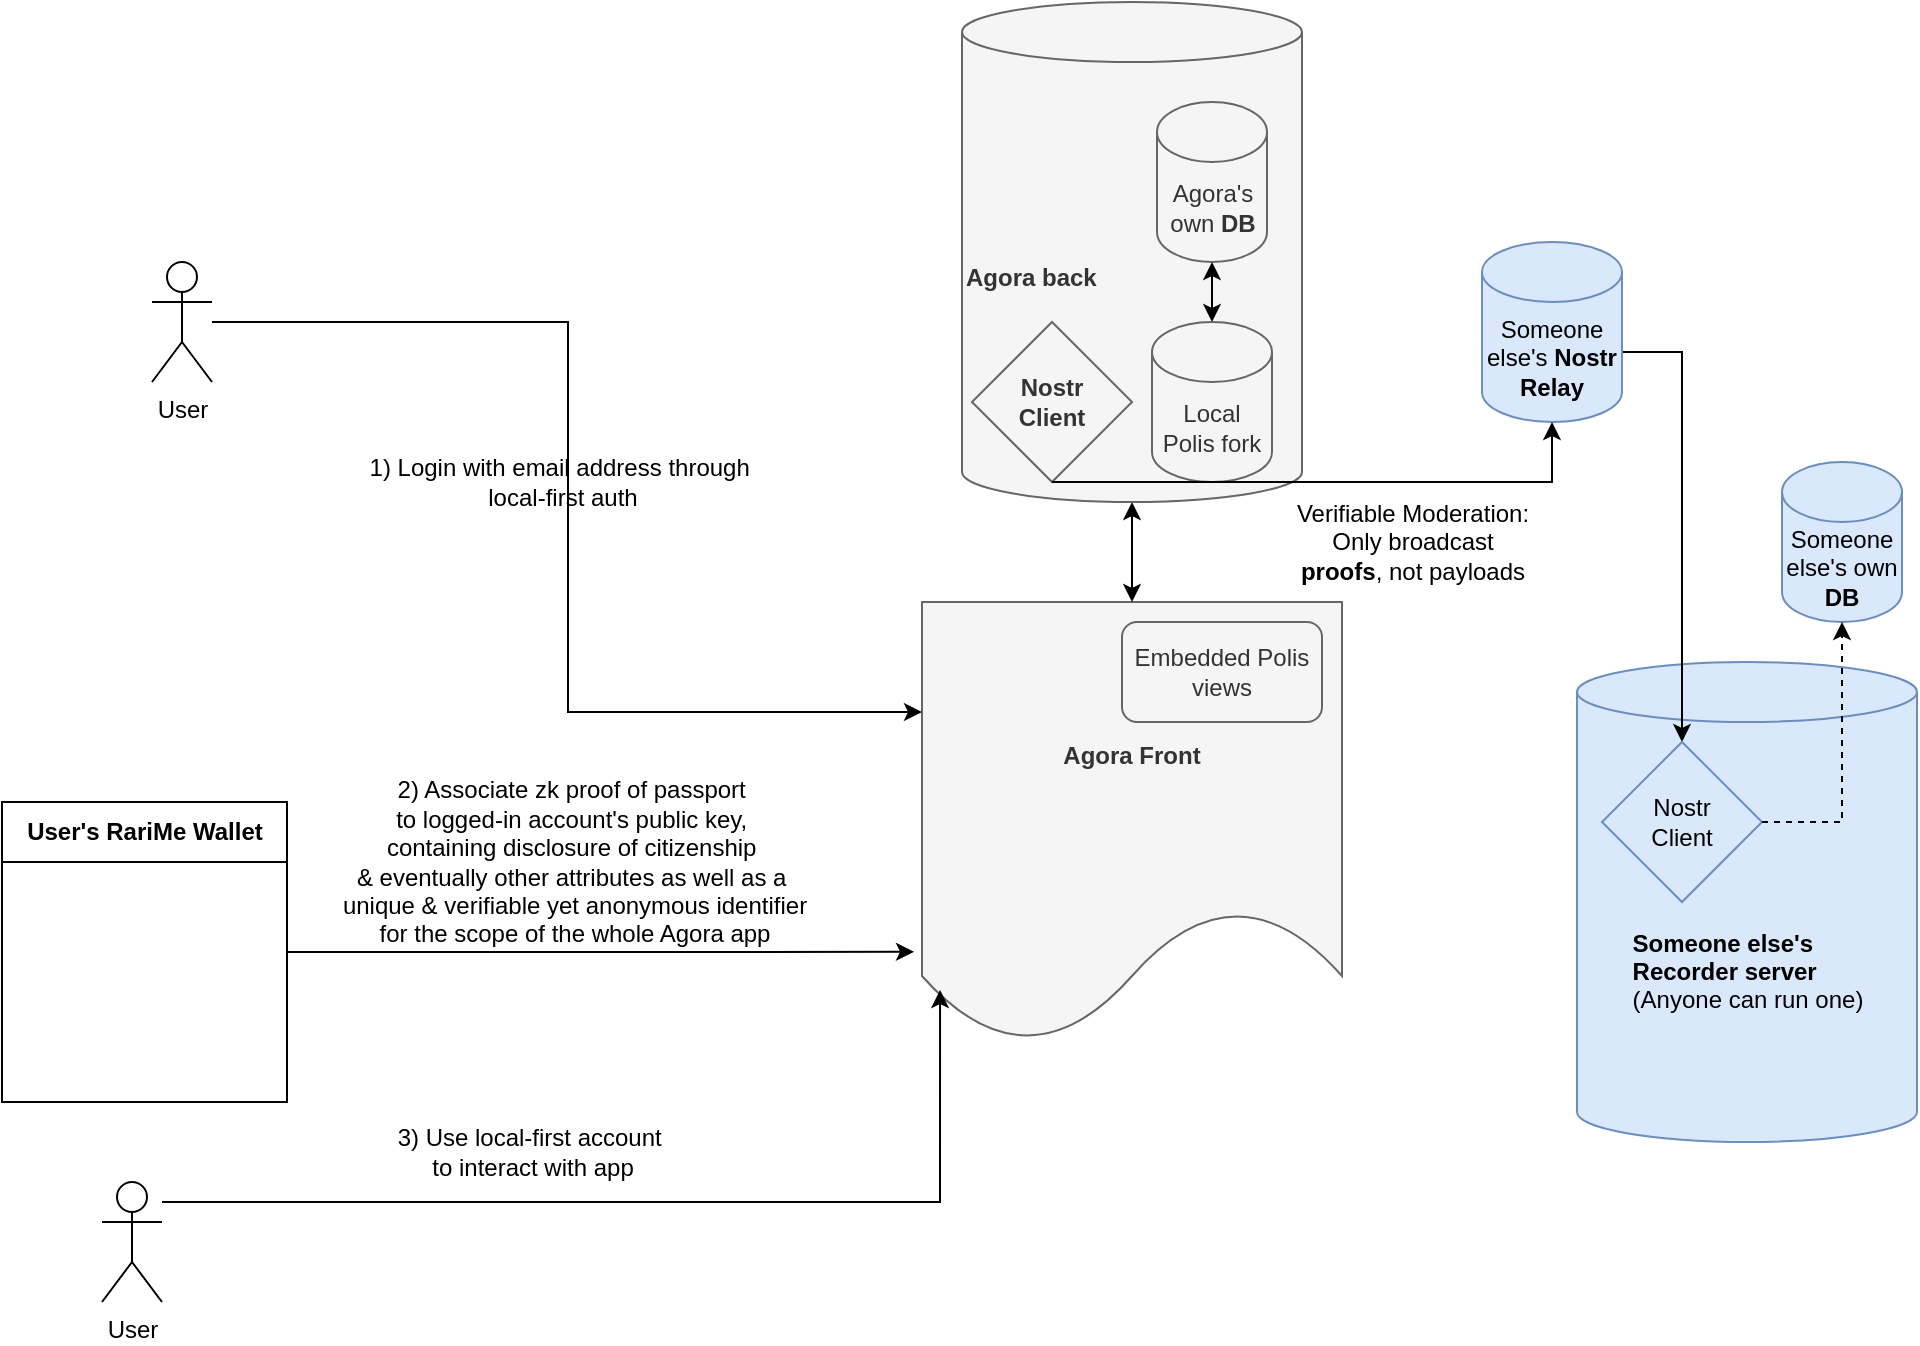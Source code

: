 <mxfile version="24.7.5">
  <diagram name="Page-1" id="MLwT90gkbU0gql-JxhM4">
    <mxGraphModel dx="1434" dy="822" grid="1" gridSize="10" guides="1" tooltips="1" connect="1" arrows="1" fold="1" page="1" pageScale="1" pageWidth="850" pageHeight="1100" math="0" shadow="0">
      <root>
        <mxCell id="0" />
        <mxCell id="1" parent="0" />
        <mxCell id="nIAZ2dd3incH0YXqtL2k-1" value="&lt;div&gt;&lt;br&gt;&lt;/div&gt;&lt;div&gt;&lt;br&gt;&lt;/div&gt;&lt;div&gt;&lt;br&gt;&lt;/div&gt;&lt;div style=&quot;text-align: left;&quot;&gt;&lt;span style=&quot;background-color: initial;&quot;&gt;&lt;b&gt;Someone else&#39;s&amp;nbsp;&lt;/b&gt;&lt;/span&gt;&lt;/div&gt;&lt;div style=&quot;text-align: left;&quot;&gt;&lt;span style=&quot;background-color: initial;&quot;&gt;&lt;b&gt;Recorder server&lt;/b&gt;&lt;/span&gt;&lt;/div&gt;&lt;div style=&quot;text-align: left;&quot;&gt;&lt;span style=&quot;background-color: initial;&quot;&gt;(Anyone can run one)&lt;/span&gt;&lt;/div&gt;" style="shape=cylinder3;whiteSpace=wrap;html=1;boundedLbl=1;backgroundOutline=1;size=15;fillColor=#dae8fc;strokeColor=#6c8ebf;" parent="1" vertex="1">
          <mxGeometry x="817.5" y="1160" width="170" height="240" as="geometry" />
        </mxCell>
        <mxCell id="nIAZ2dd3incH0YXqtL2k-3" value="&lt;div style=&quot;text-align: justify;&quot;&gt;&lt;span style=&quot;background-color: initial;&quot;&gt;Agora Front&lt;/span&gt;&lt;/div&gt;" style="shape=document;whiteSpace=wrap;html=1;boundedLbl=1;fontStyle=1;fillColor=#f5f5f5;fontColor=#333333;strokeColor=#666666;" parent="1" vertex="1">
          <mxGeometry x="490" y="1130" width="210" height="220" as="geometry" />
        </mxCell>
        <mxCell id="nIAZ2dd3incH0YXqtL2k-34" style="edgeStyle=orthogonalEdgeStyle;rounded=0;orthogonalLoop=1;jettySize=auto;html=1;entryX=0.5;entryY=0;entryDx=0;entryDy=0;exitX=1;exitY=0.5;exitDx=0;exitDy=0;exitPerimeter=0;" parent="1" source="nIAZ2dd3incH0YXqtL2k-35" target="nIAZ2dd3incH0YXqtL2k-54" edge="1">
          <mxGeometry relative="1" as="geometry">
            <mxPoint x="717.5" y="1305" as="sourcePoint" />
            <Array as="points">
              <mxPoint x="870" y="1005" />
            </Array>
          </mxGeometry>
        </mxCell>
        <mxCell id="nIAZ2dd3incH0YXqtL2k-35" value="Someone else&#39;s &lt;b&gt;Nostr Relay&lt;/b&gt;" style="shape=cylinder3;whiteSpace=wrap;html=1;boundedLbl=1;backgroundOutline=1;size=15;fillColor=#dae8fc;strokeColor=#6c8ebf;" parent="1" vertex="1">
          <mxGeometry x="770" y="950" width="70" height="90" as="geometry" />
        </mxCell>
        <mxCell id="nIAZ2dd3incH0YXqtL2k-43" style="edgeStyle=orthogonalEdgeStyle;rounded=0;orthogonalLoop=1;jettySize=auto;html=1;startArrow=classic;startFill=1;" parent="1" source="nIAZ2dd3incH0YXqtL2k-44" target="nIAZ2dd3incH0YXqtL2k-3" edge="1">
          <mxGeometry relative="1" as="geometry" />
        </mxCell>
        <mxCell id="nIAZ2dd3incH0YXqtL2k-44" value="&lt;b&gt;Agora back&lt;/b&gt;" style="shape=cylinder3;whiteSpace=wrap;html=1;boundedLbl=1;backgroundOutline=1;size=15;fillColor=#f5f5f5;fontColor=#333333;strokeColor=#666666;align=left;" parent="1" vertex="1">
          <mxGeometry x="510" y="830" width="170" height="250" as="geometry" />
        </mxCell>
        <mxCell id="nIAZ2dd3incH0YXqtL2k-51" style="edgeStyle=orthogonalEdgeStyle;rounded=0;orthogonalLoop=1;jettySize=auto;html=1;startArrow=classic;startFill=1;entryX=0.5;entryY=0;entryDx=0;entryDy=0;entryPerimeter=0;" parent="1" source="nIAZ2dd3incH0YXqtL2k-52" target="nIAZ2dd3incH0YXqtL2k-71" edge="1">
          <mxGeometry relative="1" as="geometry">
            <mxPoint x="660" y="1045" as="targetPoint" />
          </mxGeometry>
        </mxCell>
        <mxCell id="nIAZ2dd3incH0YXqtL2k-52" value="Agora&#39;s own &lt;b&gt;DB&lt;/b&gt;" style="shape=cylinder3;whiteSpace=wrap;html=1;boundedLbl=1;backgroundOutline=1;size=15;fillColor=#f5f5f5;fontColor=#333333;strokeColor=#666666;" parent="1" vertex="1">
          <mxGeometry x="607.5" y="880" width="55" height="80" as="geometry" />
        </mxCell>
        <mxCell id="nIAZ2dd3incH0YXqtL2k-54" value="Nostr&lt;div&gt;Client&lt;/div&gt;" style="rhombus;whiteSpace=wrap;html=1;fillColor=#dae8fc;strokeColor=#6c8ebf;" parent="1" vertex="1">
          <mxGeometry x="830" y="1200" width="80" height="80" as="geometry" />
        </mxCell>
        <mxCell id="nIAZ2dd3incH0YXqtL2k-56" value="Someone else&#39;s own &lt;b&gt;DB&lt;/b&gt;" style="shape=cylinder3;whiteSpace=wrap;html=1;boundedLbl=1;backgroundOutline=1;size=15;fillColor=#dae8fc;strokeColor=#6c8ebf;" parent="1" vertex="1">
          <mxGeometry x="920" y="1060" width="60" height="80" as="geometry" />
        </mxCell>
        <mxCell id="nIAZ2dd3incH0YXqtL2k-57" style="edgeStyle=orthogonalEdgeStyle;rounded=0;orthogonalLoop=1;jettySize=auto;html=1;entryX=0.5;entryY=1;entryDx=0;entryDy=0;entryPerimeter=0;dashed=1;" parent="1" source="nIAZ2dd3incH0YXqtL2k-54" target="nIAZ2dd3incH0YXqtL2k-56" edge="1">
          <mxGeometry relative="1" as="geometry">
            <Array as="points">
              <mxPoint x="950" y="1240" />
            </Array>
          </mxGeometry>
        </mxCell>
        <mxCell id="nIAZ2dd3incH0YXqtL2k-71" value="Local Polis fork" style="shape=cylinder3;whiteSpace=wrap;html=1;boundedLbl=1;backgroundOutline=1;size=15;fillColor=#f5f5f5;fontColor=#333333;strokeColor=#666666;" parent="1" vertex="1">
          <mxGeometry x="605" y="990" width="60" height="80" as="geometry" />
        </mxCell>
        <mxCell id="nIAZ2dd3incH0YXqtL2k-73" value="Embedded Polis views" style="rounded=1;whiteSpace=wrap;html=1;fillColor=#f5f5f5;fontColor=#333333;strokeColor=#666666;" parent="1" vertex="1">
          <mxGeometry x="590" y="1140" width="100" height="50" as="geometry" />
        </mxCell>
        <mxCell id="nIAZ2dd3incH0YXqtL2k-74" value="1) Login with email address&amp;nbsp;&lt;span style=&quot;background-color: initial;&quot;&gt;through&amp;nbsp;&lt;/span&gt;&lt;div&gt;&lt;span style=&quot;background-color: initial;&quot;&gt;local-first auth&lt;/span&gt;&lt;/div&gt;" style="text;html=1;align=center;verticalAlign=middle;resizable=0;points=[];autosize=1;strokeColor=none;fillColor=none;" parent="1" vertex="1">
          <mxGeometry x="200" y="1050" width="220" height="40" as="geometry" />
        </mxCell>
        <mxCell id="nIAZ2dd3incH0YXqtL2k-76" style="edgeStyle=orthogonalEdgeStyle;rounded=0;orthogonalLoop=1;jettySize=auto;html=1;entryX=0;entryY=0.25;entryDx=0;entryDy=0;" parent="1" source="nIAZ2dd3incH0YXqtL2k-75" target="nIAZ2dd3incH0YXqtL2k-3" edge="1">
          <mxGeometry relative="1" as="geometry">
            <Array as="points">
              <mxPoint x="313" y="990" />
              <mxPoint x="313" y="1185" />
            </Array>
          </mxGeometry>
        </mxCell>
        <mxCell id="nIAZ2dd3incH0YXqtL2k-75" value="User" style="shape=umlActor;verticalLabelPosition=bottom;verticalAlign=top;html=1;outlineConnect=0;" parent="1" vertex="1">
          <mxGeometry x="105" y="960" width="30" height="60" as="geometry" />
        </mxCell>
        <mxCell id="nIAZ2dd3incH0YXqtL2k-78" value="User&#39;s &lt;span style=&quot;background-color: initial;&quot;&gt;RariMe Wallet&lt;/span&gt;" style="swimlane;whiteSpace=wrap;html=1;startSize=30;" parent="1" vertex="1">
          <mxGeometry x="30" y="1230" width="142.5" height="150" as="geometry" />
        </mxCell>
        <mxCell id="nIAZ2dd3incH0YXqtL2k-79" style="edgeStyle=orthogonalEdgeStyle;rounded=0;orthogonalLoop=1;jettySize=auto;html=1;entryX=-0.019;entryY=0.795;entryDx=0;entryDy=0;entryPerimeter=0;" parent="1" source="nIAZ2dd3incH0YXqtL2k-78" target="nIAZ2dd3incH0YXqtL2k-3" edge="1">
          <mxGeometry relative="1" as="geometry">
            <mxPoint x="476.25" y="1305" as="targetPoint" />
          </mxGeometry>
        </mxCell>
        <mxCell id="nIAZ2dd3incH0YXqtL2k-80" value="2) Associate zk proof of passport&amp;nbsp;&lt;div&gt;&lt;span style=&quot;background-color: initial;&quot;&gt;to logged-in account&#39;s public key,&amp;nbsp;&lt;/span&gt;&lt;/div&gt;&lt;div&gt;&lt;span style=&quot;background-color: initial;&quot;&gt;containing disclosure of citizenship&amp;nbsp;&lt;/span&gt;&lt;div&gt;&lt;div&gt;&amp;amp; eventually other attributes as well as a&amp;nbsp;&lt;/div&gt;&lt;div&gt;unique &amp;amp; verifiable yet anonymous identifier&lt;/div&gt;&lt;div&gt;for the scope of the whole Agora app&lt;/div&gt;&lt;/div&gt;&lt;/div&gt;" style="text;html=1;align=center;verticalAlign=middle;resizable=0;points=[];autosize=1;strokeColor=none;fillColor=none;" parent="1" vertex="1">
          <mxGeometry x="186.25" y="1210" width="260" height="100" as="geometry" />
        </mxCell>
        <mxCell id="nIAZ2dd3incH0YXqtL2k-81" style="edgeStyle=orthogonalEdgeStyle;rounded=0;orthogonalLoop=1;jettySize=auto;html=1;entryX=0.043;entryY=0.882;entryDx=0;entryDy=0;entryPerimeter=0;" parent="1" source="nIAZ2dd3incH0YXqtL2k-82" target="nIAZ2dd3incH0YXqtL2k-3" edge="1">
          <mxGeometry relative="1" as="geometry">
            <mxPoint x="370" y="1450" as="targetPoint" />
            <Array as="points">
              <mxPoint x="499" y="1430" />
            </Array>
          </mxGeometry>
        </mxCell>
        <mxCell id="nIAZ2dd3incH0YXqtL2k-82" value="User" style="shape=umlActor;verticalLabelPosition=bottom;verticalAlign=top;html=1;outlineConnect=0;" parent="1" vertex="1">
          <mxGeometry x="80" y="1420" width="30" height="60" as="geometry" />
        </mxCell>
        <mxCell id="nIAZ2dd3incH0YXqtL2k-83" value="3) Use local-first account&amp;nbsp;&lt;div&gt;to interact with app&lt;/div&gt;" style="text;html=1;align=center;verticalAlign=middle;resizable=0;points=[];autosize=1;strokeColor=none;fillColor=none;" parent="1" vertex="1">
          <mxGeometry x="215" y="1385" width="160" height="40" as="geometry" />
        </mxCell>
        <mxCell id="nIAZ2dd3incH0YXqtL2k-29" value="&lt;b&gt;Nostr&lt;/b&gt;&lt;div&gt;&lt;b&gt;Client&lt;/b&gt;&lt;/div&gt;" style="rhombus;whiteSpace=wrap;html=1;fillColor=#f5f5f5;fontColor=#333333;strokeColor=#666666;" parent="1" vertex="1">
          <mxGeometry x="515" y="990" width="80" height="80" as="geometry" />
        </mxCell>
        <mxCell id="nIAZ2dd3incH0YXqtL2k-84" value="Verifiable Moderation:&lt;div&gt;Only broadcast&lt;div&gt;&lt;b&gt;proofs&lt;/b&gt;, not payloads&lt;/div&gt;&lt;/div&gt;" style="text;html=1;align=center;verticalAlign=middle;resizable=0;points=[];autosize=1;strokeColor=none;fillColor=none;" parent="1" vertex="1">
          <mxGeometry x="665" y="1070" width="140" height="60" as="geometry" />
        </mxCell>
        <mxCell id="I_-AG5c3y0w_rHZlZTRH-2" style="edgeStyle=orthogonalEdgeStyle;rounded=0;orthogonalLoop=1;jettySize=auto;html=1;entryX=0.5;entryY=1;entryDx=0;entryDy=0;entryPerimeter=0;" edge="1" parent="1" source="nIAZ2dd3incH0YXqtL2k-29" target="nIAZ2dd3incH0YXqtL2k-35">
          <mxGeometry relative="1" as="geometry">
            <Array as="points">
              <mxPoint x="805" y="1070" />
            </Array>
          </mxGeometry>
        </mxCell>
      </root>
    </mxGraphModel>
  </diagram>
</mxfile>
